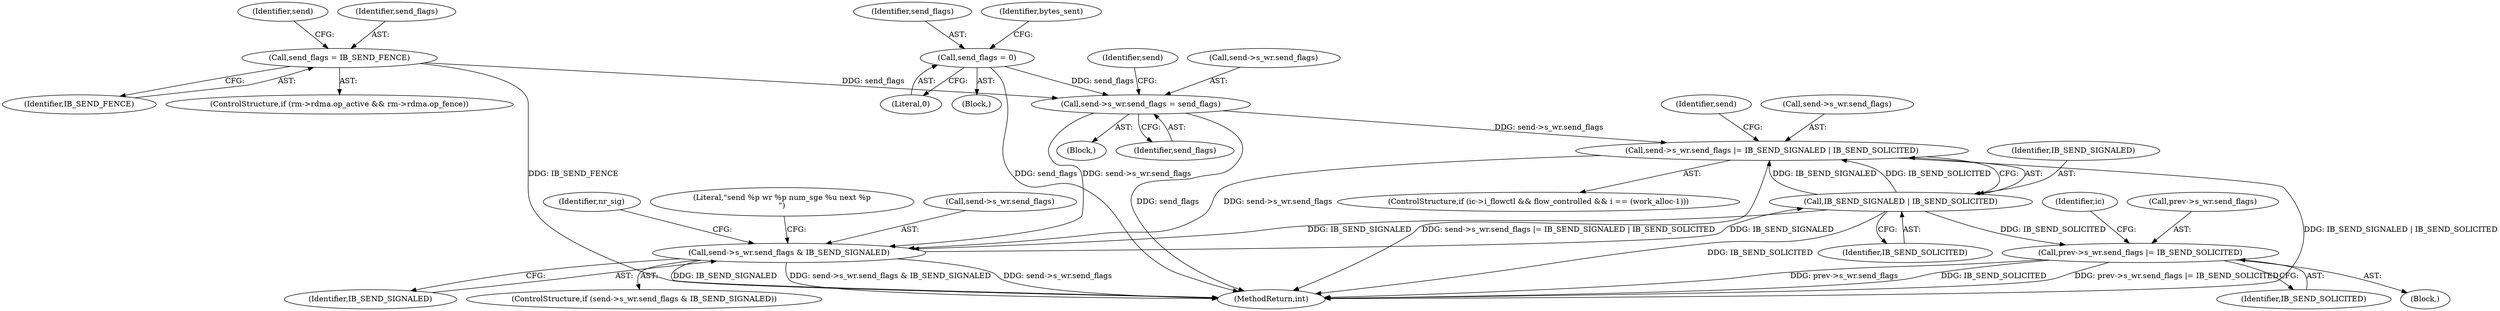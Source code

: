 digraph "0_linux_6094628bfd94323fc1cea05ec2c6affd98c18f7f@API" {
"1000773" [label="(Call,send->s_wr.send_flags |= IB_SEND_SIGNALED | IB_SEND_SOLICITED)"];
"1000602" [label="(Call,send->s_wr.send_flags = send_flags)"];
"1000566" [label="(Call,send_flags = IB_SEND_FENCE)"];
"1000160" [label="(Call,send_flags = 0)"];
"1000779" [label="(Call,IB_SEND_SIGNALED | IB_SEND_SOLICITED)"];
"1000783" [label="(Call,send->s_wr.send_flags & IB_SEND_SIGNALED)"];
"1000773" [label="(Call,send->s_wr.send_flags |= IB_SEND_SIGNALED | IB_SEND_SOLICITED)"];
"1000922" [label="(Call,prev->s_wr.send_flags |= IB_SEND_SOLICITED)"];
"1000791" [label="(Identifier,nr_sig)"];
"1000923" [label="(Call,prev->s_wr.send_flags)"];
"1000570" [label="(Identifier,send)"];
"1000783" [label="(Call,send->s_wr.send_flags & IB_SEND_SIGNALED)"];
"1000773" [label="(Call,send->s_wr.send_flags |= IB_SEND_SIGNALED | IB_SEND_SOLICITED)"];
"1001051" [label="(MethodReturn,int)"];
"1000603" [label="(Call,send->s_wr.send_flags)"];
"1000789" [label="(Identifier,IB_SEND_SIGNALED)"];
"1000761" [label="(ControlStructure,if (ic->i_flowctl && flow_controlled && i == (work_alloc-1)))"];
"1000928" [label="(Identifier,IB_SEND_SOLICITED)"];
"1000612" [label="(Identifier,send)"];
"1000779" [label="(Call,IB_SEND_SIGNALED | IB_SEND_SOLICITED)"];
"1000793" [label="(Literal,\"send %p wr %p num_sge %u next %p\n\")"];
"1000162" [label="(Literal,0)"];
"1000782" [label="(ControlStructure,if (send->s_wr.send_flags & IB_SEND_SIGNALED))"];
"1000161" [label="(Identifier,send_flags)"];
"1000602" [label="(Call,send->s_wr.send_flags = send_flags)"];
"1000922" [label="(Call,prev->s_wr.send_flags |= IB_SEND_SOLICITED)"];
"1000568" [label="(Identifier,IB_SEND_FENCE)"];
"1000566" [label="(Call,send_flags = IB_SEND_FENCE)"];
"1000608" [label="(Identifier,send_flags)"];
"1000160" [label="(Call,send_flags = 0)"];
"1000784" [label="(Call,send->s_wr.send_flags)"];
"1000165" [label="(Identifier,bytes_sent)"];
"1000597" [label="(Block,)"];
"1000914" [label="(Block,)"];
"1000786" [label="(Identifier,send)"];
"1000931" [label="(Identifier,ic)"];
"1000567" [label="(Identifier,send_flags)"];
"1000554" [label="(ControlStructure,if (rm->rdma.op_active && rm->rdma.op_fence))"];
"1000774" [label="(Call,send->s_wr.send_flags)"];
"1000781" [label="(Identifier,IB_SEND_SOLICITED)"];
"1000124" [label="(Block,)"];
"1000780" [label="(Identifier,IB_SEND_SIGNALED)"];
"1000773" -> "1000761"  [label="AST: "];
"1000773" -> "1000779"  [label="CFG: "];
"1000774" -> "1000773"  [label="AST: "];
"1000779" -> "1000773"  [label="AST: "];
"1000786" -> "1000773"  [label="CFG: "];
"1000773" -> "1001051"  [label="DDG: send->s_wr.send_flags |= IB_SEND_SIGNALED | IB_SEND_SOLICITED"];
"1000773" -> "1001051"  [label="DDG: IB_SEND_SIGNALED | IB_SEND_SOLICITED"];
"1000602" -> "1000773"  [label="DDG: send->s_wr.send_flags"];
"1000779" -> "1000773"  [label="DDG: IB_SEND_SIGNALED"];
"1000779" -> "1000773"  [label="DDG: IB_SEND_SOLICITED"];
"1000773" -> "1000783"  [label="DDG: send->s_wr.send_flags"];
"1000602" -> "1000597"  [label="AST: "];
"1000602" -> "1000608"  [label="CFG: "];
"1000603" -> "1000602"  [label="AST: "];
"1000608" -> "1000602"  [label="AST: "];
"1000612" -> "1000602"  [label="CFG: "];
"1000602" -> "1001051"  [label="DDG: send_flags"];
"1000566" -> "1000602"  [label="DDG: send_flags"];
"1000160" -> "1000602"  [label="DDG: send_flags"];
"1000602" -> "1000783"  [label="DDG: send->s_wr.send_flags"];
"1000566" -> "1000554"  [label="AST: "];
"1000566" -> "1000568"  [label="CFG: "];
"1000567" -> "1000566"  [label="AST: "];
"1000568" -> "1000566"  [label="AST: "];
"1000570" -> "1000566"  [label="CFG: "];
"1000566" -> "1001051"  [label="DDG: IB_SEND_FENCE"];
"1000160" -> "1000124"  [label="AST: "];
"1000160" -> "1000162"  [label="CFG: "];
"1000161" -> "1000160"  [label="AST: "];
"1000162" -> "1000160"  [label="AST: "];
"1000165" -> "1000160"  [label="CFG: "];
"1000160" -> "1001051"  [label="DDG: send_flags"];
"1000779" -> "1000781"  [label="CFG: "];
"1000780" -> "1000779"  [label="AST: "];
"1000781" -> "1000779"  [label="AST: "];
"1000779" -> "1001051"  [label="DDG: IB_SEND_SOLICITED"];
"1000783" -> "1000779"  [label="DDG: IB_SEND_SIGNALED"];
"1000779" -> "1000783"  [label="DDG: IB_SEND_SIGNALED"];
"1000779" -> "1000922"  [label="DDG: IB_SEND_SOLICITED"];
"1000783" -> "1000782"  [label="AST: "];
"1000783" -> "1000789"  [label="CFG: "];
"1000784" -> "1000783"  [label="AST: "];
"1000789" -> "1000783"  [label="AST: "];
"1000791" -> "1000783"  [label="CFG: "];
"1000793" -> "1000783"  [label="CFG: "];
"1000783" -> "1001051"  [label="DDG: IB_SEND_SIGNALED"];
"1000783" -> "1001051"  [label="DDG: send->s_wr.send_flags & IB_SEND_SIGNALED"];
"1000783" -> "1001051"  [label="DDG: send->s_wr.send_flags"];
"1000922" -> "1000914"  [label="AST: "];
"1000922" -> "1000928"  [label="CFG: "];
"1000923" -> "1000922"  [label="AST: "];
"1000928" -> "1000922"  [label="AST: "];
"1000931" -> "1000922"  [label="CFG: "];
"1000922" -> "1001051"  [label="DDG: prev->s_wr.send_flags"];
"1000922" -> "1001051"  [label="DDG: IB_SEND_SOLICITED"];
"1000922" -> "1001051"  [label="DDG: prev->s_wr.send_flags |= IB_SEND_SOLICITED"];
}
